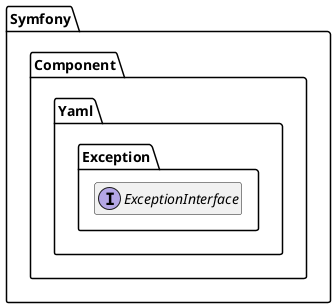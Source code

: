 @startuml
set namespaceSeparator \\
hide members
hide << alias >> circle

interface Symfony\\Component\\Yaml\\Exception\\ExceptionInterface
@enduml

